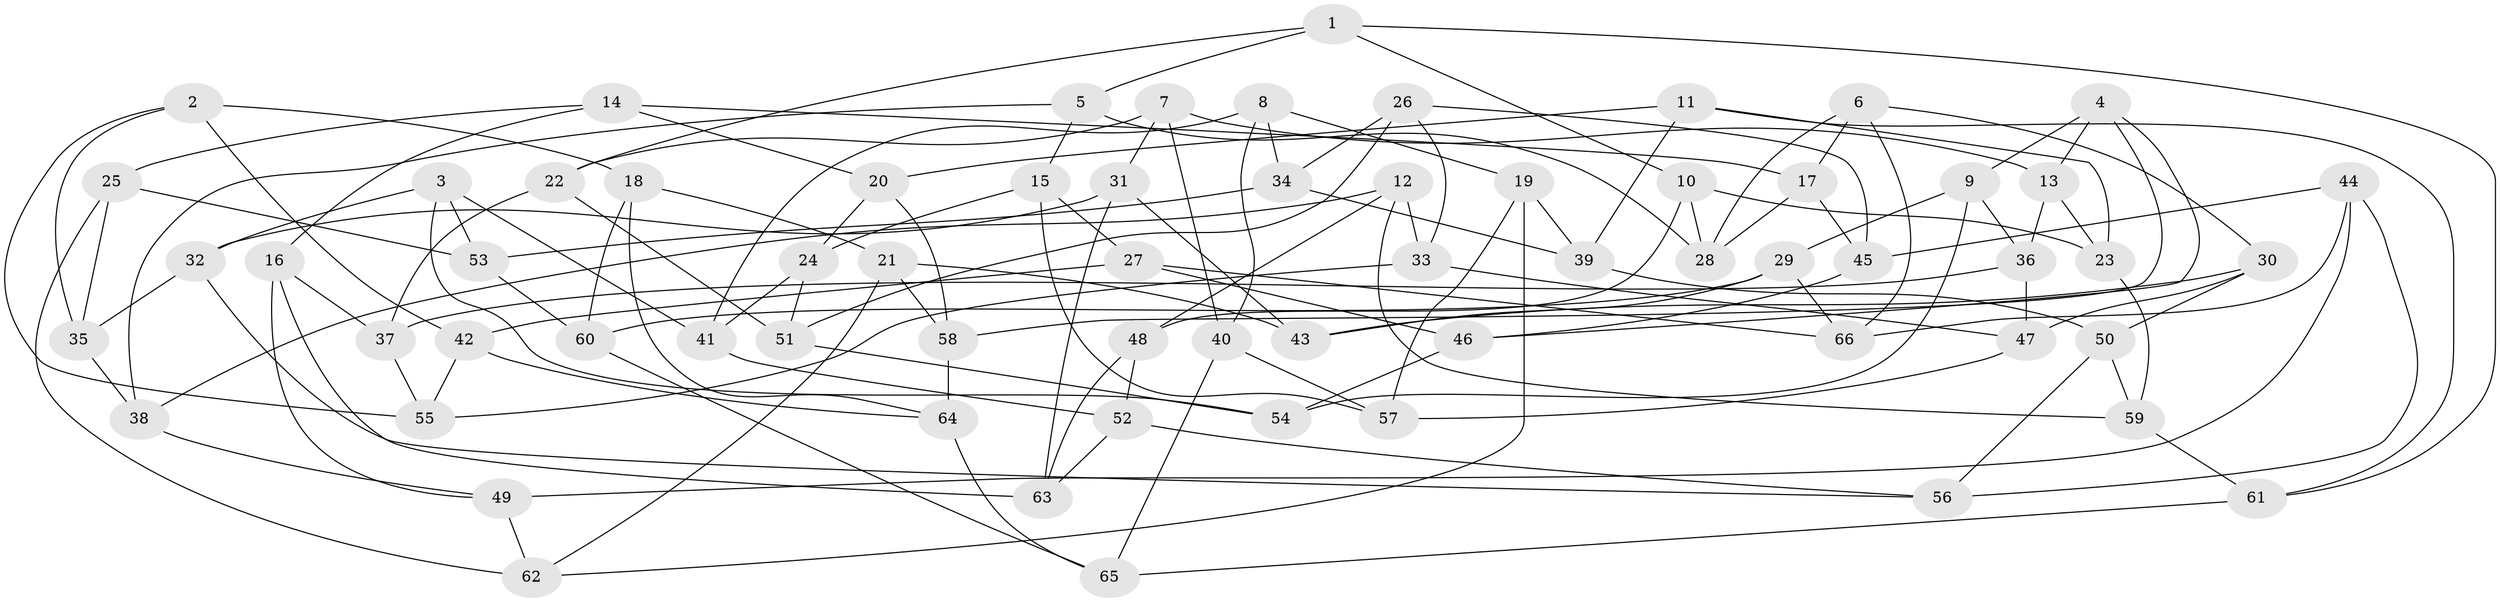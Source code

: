 // Generated by graph-tools (version 1.1) at 2025/11/02/27/25 16:11:49]
// undirected, 66 vertices, 132 edges
graph export_dot {
graph [start="1"]
  node [color=gray90,style=filled];
  1;
  2;
  3;
  4;
  5;
  6;
  7;
  8;
  9;
  10;
  11;
  12;
  13;
  14;
  15;
  16;
  17;
  18;
  19;
  20;
  21;
  22;
  23;
  24;
  25;
  26;
  27;
  28;
  29;
  30;
  31;
  32;
  33;
  34;
  35;
  36;
  37;
  38;
  39;
  40;
  41;
  42;
  43;
  44;
  45;
  46;
  47;
  48;
  49;
  50;
  51;
  52;
  53;
  54;
  55;
  56;
  57;
  58;
  59;
  60;
  61;
  62;
  63;
  64;
  65;
  66;
  1 -- 61;
  1 -- 5;
  1 -- 22;
  1 -- 10;
  2 -- 55;
  2 -- 42;
  2 -- 18;
  2 -- 35;
  3 -- 41;
  3 -- 54;
  3 -- 53;
  3 -- 32;
  4 -- 58;
  4 -- 13;
  4 -- 9;
  4 -- 46;
  5 -- 15;
  5 -- 28;
  5 -- 38;
  6 -- 28;
  6 -- 66;
  6 -- 17;
  6 -- 30;
  7 -- 13;
  7 -- 31;
  7 -- 22;
  7 -- 40;
  8 -- 34;
  8 -- 40;
  8 -- 41;
  8 -- 19;
  9 -- 29;
  9 -- 36;
  9 -- 54;
  10 -- 23;
  10 -- 48;
  10 -- 28;
  11 -- 61;
  11 -- 23;
  11 -- 39;
  11 -- 20;
  12 -- 59;
  12 -- 33;
  12 -- 38;
  12 -- 48;
  13 -- 23;
  13 -- 36;
  14 -- 16;
  14 -- 25;
  14 -- 20;
  14 -- 17;
  15 -- 24;
  15 -- 57;
  15 -- 27;
  16 -- 49;
  16 -- 37;
  16 -- 63;
  17 -- 45;
  17 -- 28;
  18 -- 21;
  18 -- 60;
  18 -- 64;
  19 -- 57;
  19 -- 62;
  19 -- 39;
  20 -- 58;
  20 -- 24;
  21 -- 62;
  21 -- 58;
  21 -- 43;
  22 -- 37;
  22 -- 51;
  23 -- 59;
  24 -- 51;
  24 -- 41;
  25 -- 62;
  25 -- 53;
  25 -- 35;
  26 -- 34;
  26 -- 45;
  26 -- 51;
  26 -- 33;
  27 -- 42;
  27 -- 66;
  27 -- 46;
  29 -- 60;
  29 -- 43;
  29 -- 66;
  30 -- 43;
  30 -- 47;
  30 -- 50;
  31 -- 32;
  31 -- 63;
  31 -- 43;
  32 -- 56;
  32 -- 35;
  33 -- 47;
  33 -- 55;
  34 -- 53;
  34 -- 39;
  35 -- 38;
  36 -- 47;
  36 -- 37;
  37 -- 55;
  38 -- 49;
  39 -- 50;
  40 -- 65;
  40 -- 57;
  41 -- 52;
  42 -- 64;
  42 -- 55;
  44 -- 49;
  44 -- 66;
  44 -- 56;
  44 -- 45;
  45 -- 46;
  46 -- 54;
  47 -- 57;
  48 -- 63;
  48 -- 52;
  49 -- 62;
  50 -- 56;
  50 -- 59;
  51 -- 54;
  52 -- 63;
  52 -- 56;
  53 -- 60;
  58 -- 64;
  59 -- 61;
  60 -- 65;
  61 -- 65;
  64 -- 65;
}
